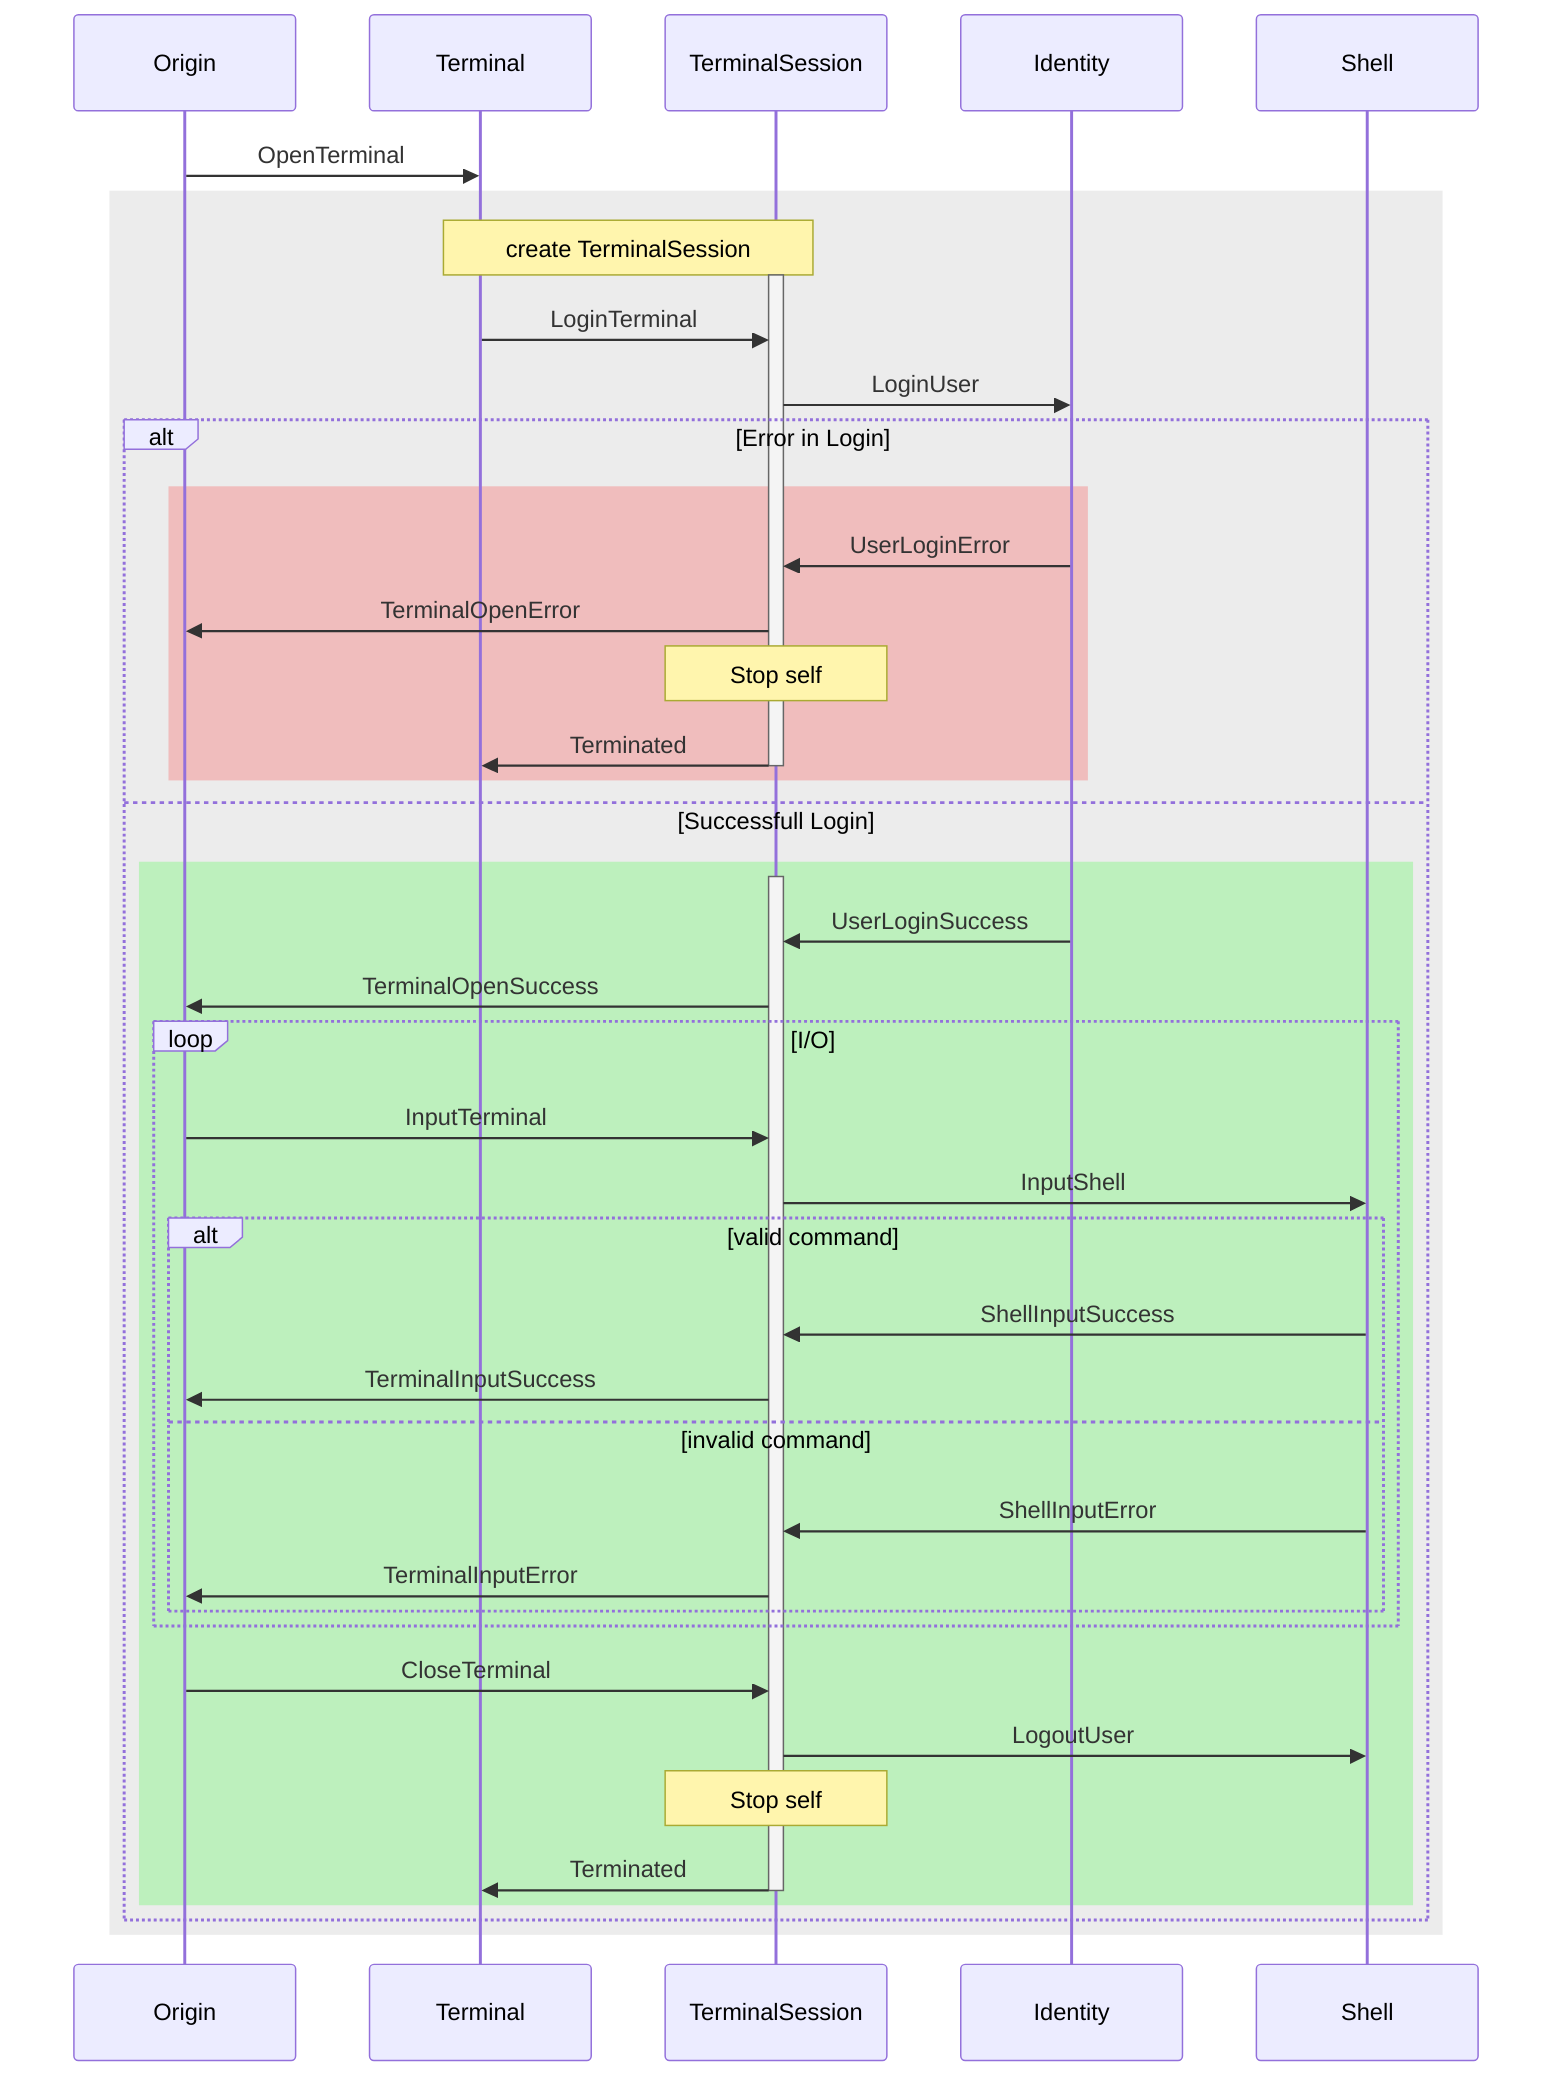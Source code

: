 sequenceDiagram
  participant o as Origin
  participant t as Terminal
  participant ts as TerminalSession
  participant id as Identity
  participant sh as Shell

  o->>t:OpenTerminal
  rect rgba(160, 160, 160, .2)
    Note over t,ts:create TerminalSession
    activate ts
    t->>ts:LoginTerminal
    ts->>id:LoginUser
    alt Error in Login
      rect rgba(255, 0, 0, .2)
        id->>ts:UserLoginError
        ts->>o:TerminalOpenError
        Note over ts:Stop self
        ts->>t:Terminated
        deactivate ts
      end
    else Successfull Login
      rect rgba(0, 255, 0, .2)
        activate ts
        id->>ts:UserLoginSuccess
        ts->>o:TerminalOpenSuccess
        loop I/O
          o->>ts:InputTerminal
          ts->>sh:InputShell
          alt valid command
            sh->>ts:ShellInputSuccess
            ts->>o:TerminalInputSuccess
          else invalid command
            sh->>ts:ShellInputError
            ts->>o:TerminalInputError
          end
        end
        o->>ts:CloseTerminal
        ts->>sh:LogoutUser
        Note over ts:Stop self
        ts->>t:Terminated
        deactivate ts
      end
    end
  end